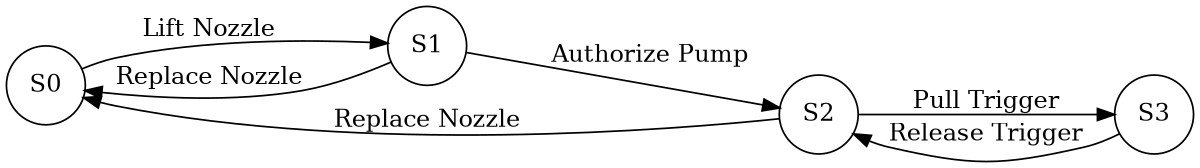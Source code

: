 digraph finite_state_machine {
    rankdir=LR;
    size="8,5"
    node [shape = circle];
    S0 -> S1 [ label = "Lift Nozzle" ]
    S1 -> S0 [ label = "Replace Nozzle" ]
    S1 -> S2 [ label = "Authorize Pump" ]
    S2 -> S0 [ label = "Replace Nozzle" ]
    S2 -> S3 [ label = "Pull Trigger" ]
    S3 -> S2 [ label = "Release Trigger" ]
}